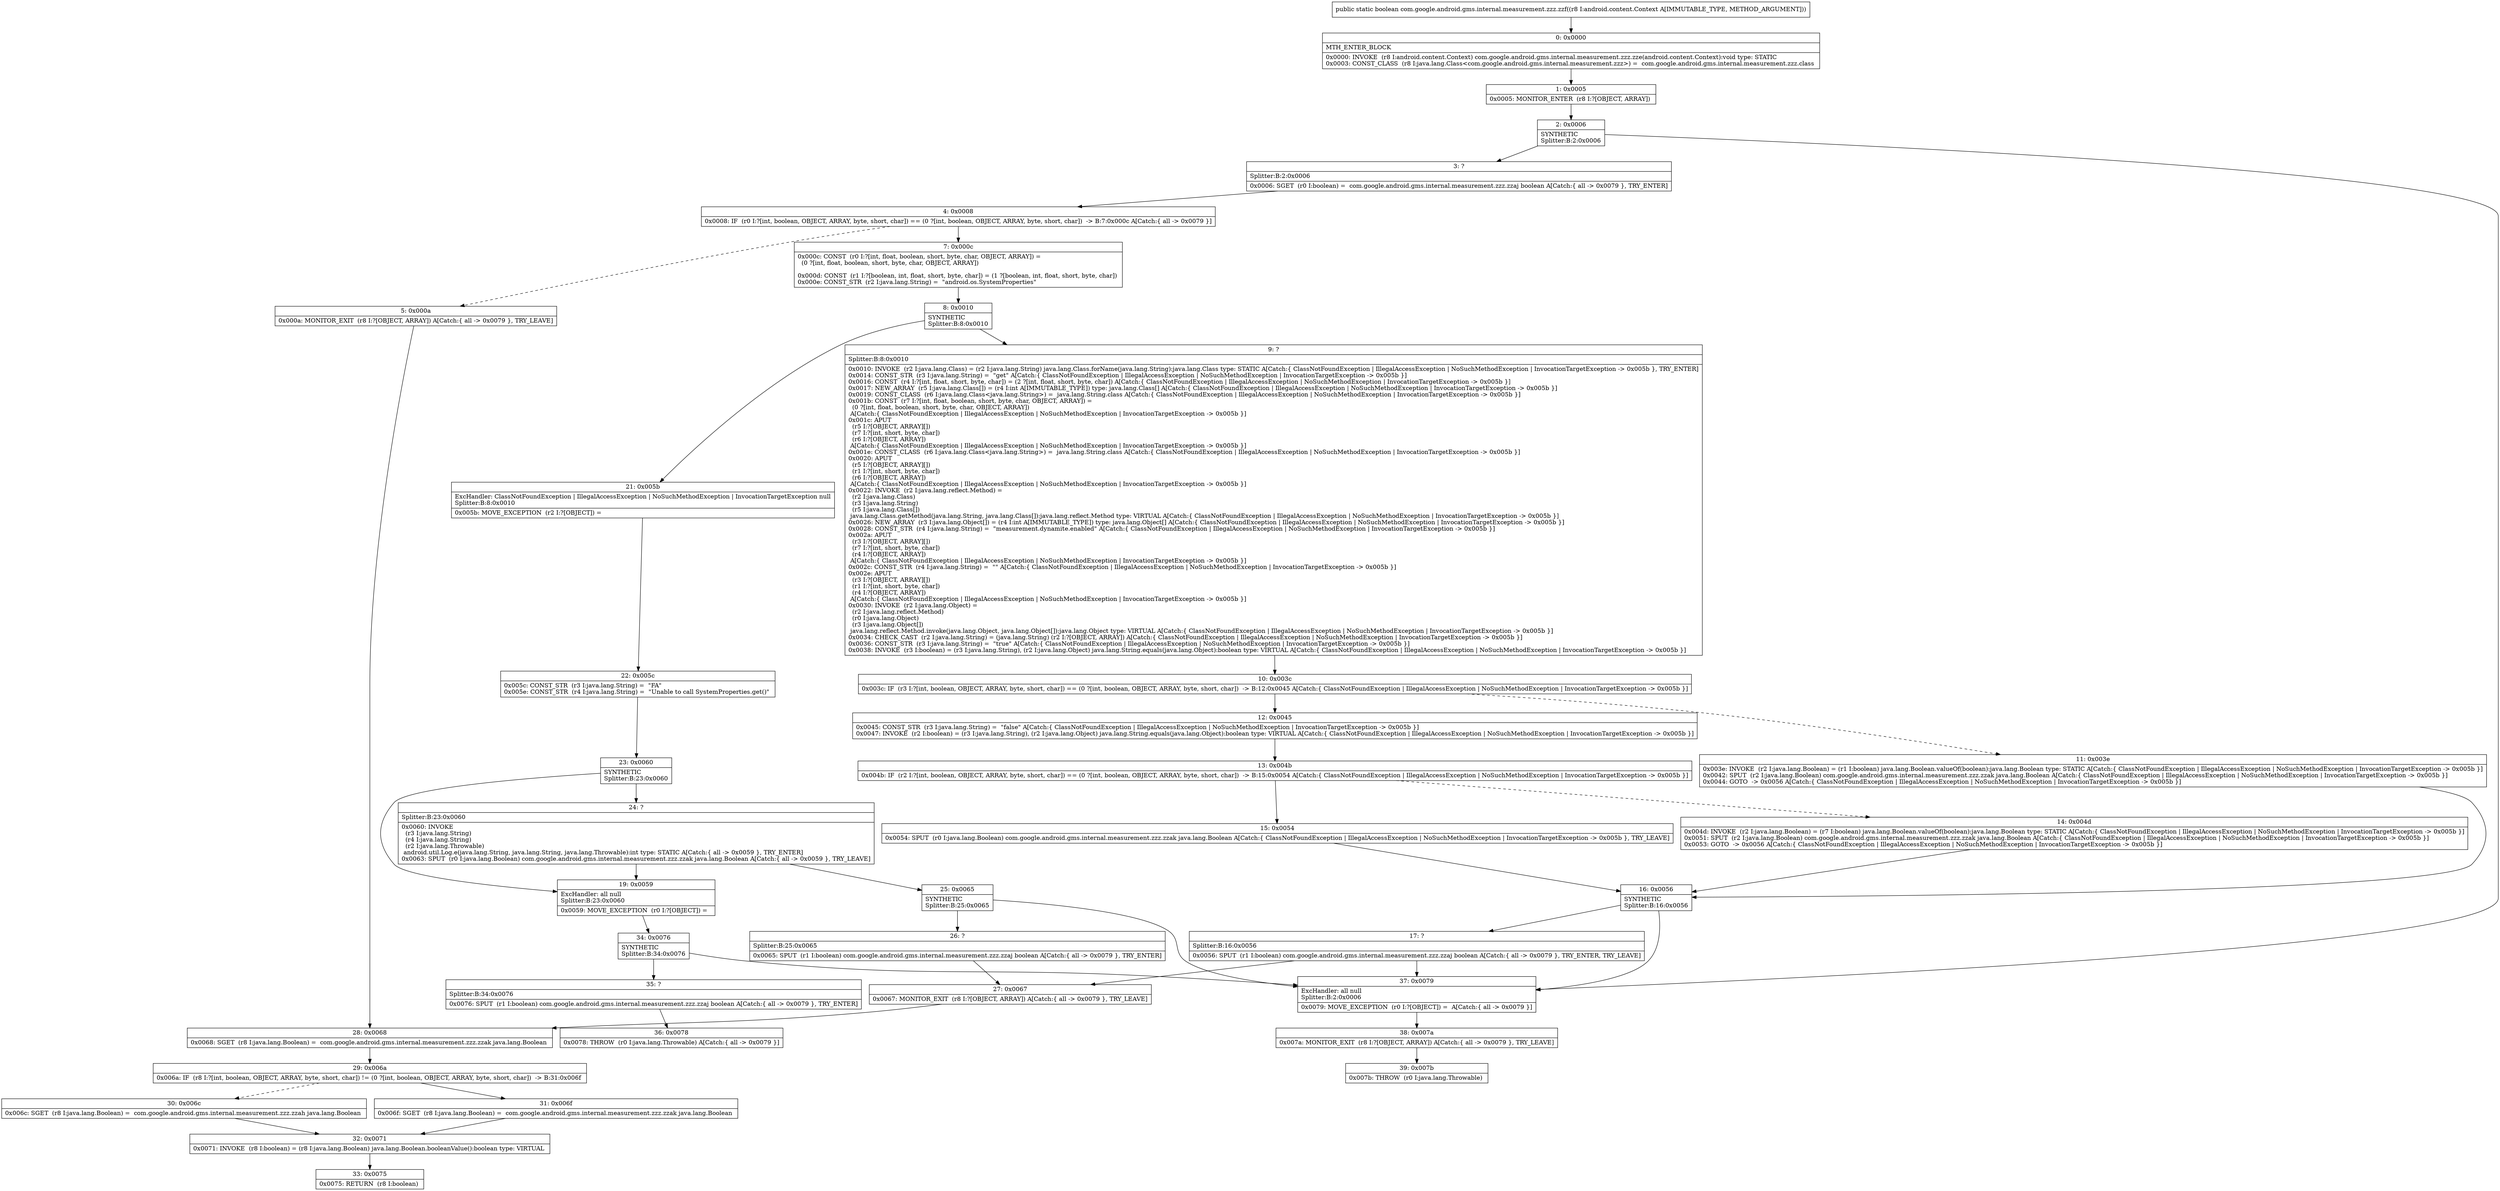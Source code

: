 digraph "CFG forcom.google.android.gms.internal.measurement.zzz.zzf(Landroid\/content\/Context;)Z" {
Node_0 [shape=record,label="{0\:\ 0x0000|MTH_ENTER_BLOCK\l|0x0000: INVOKE  (r8 I:android.content.Context) com.google.android.gms.internal.measurement.zzz.zze(android.content.Context):void type: STATIC \l0x0003: CONST_CLASS  (r8 I:java.lang.Class\<com.google.android.gms.internal.measurement.zzz\>) =  com.google.android.gms.internal.measurement.zzz.class \l}"];
Node_1 [shape=record,label="{1\:\ 0x0005|0x0005: MONITOR_ENTER  (r8 I:?[OBJECT, ARRAY]) \l}"];
Node_2 [shape=record,label="{2\:\ 0x0006|SYNTHETIC\lSplitter:B:2:0x0006\l}"];
Node_3 [shape=record,label="{3\:\ ?|Splitter:B:2:0x0006\l|0x0006: SGET  (r0 I:boolean) =  com.google.android.gms.internal.measurement.zzz.zzaj boolean A[Catch:\{ all \-\> 0x0079 \}, TRY_ENTER]\l}"];
Node_4 [shape=record,label="{4\:\ 0x0008|0x0008: IF  (r0 I:?[int, boolean, OBJECT, ARRAY, byte, short, char]) == (0 ?[int, boolean, OBJECT, ARRAY, byte, short, char])  \-\> B:7:0x000c A[Catch:\{ all \-\> 0x0079 \}]\l}"];
Node_5 [shape=record,label="{5\:\ 0x000a|0x000a: MONITOR_EXIT  (r8 I:?[OBJECT, ARRAY]) A[Catch:\{ all \-\> 0x0079 \}, TRY_LEAVE]\l}"];
Node_7 [shape=record,label="{7\:\ 0x000c|0x000c: CONST  (r0 I:?[int, float, boolean, short, byte, char, OBJECT, ARRAY]) = \l  (0 ?[int, float, boolean, short, byte, char, OBJECT, ARRAY])\l \l0x000d: CONST  (r1 I:?[boolean, int, float, short, byte, char]) = (1 ?[boolean, int, float, short, byte, char]) \l0x000e: CONST_STR  (r2 I:java.lang.String) =  \"android.os.SystemProperties\" \l}"];
Node_8 [shape=record,label="{8\:\ 0x0010|SYNTHETIC\lSplitter:B:8:0x0010\l}"];
Node_9 [shape=record,label="{9\:\ ?|Splitter:B:8:0x0010\l|0x0010: INVOKE  (r2 I:java.lang.Class) = (r2 I:java.lang.String) java.lang.Class.forName(java.lang.String):java.lang.Class type: STATIC A[Catch:\{ ClassNotFoundException \| IllegalAccessException \| NoSuchMethodException \| InvocationTargetException \-\> 0x005b \}, TRY_ENTER]\l0x0014: CONST_STR  (r3 I:java.lang.String) =  \"get\" A[Catch:\{ ClassNotFoundException \| IllegalAccessException \| NoSuchMethodException \| InvocationTargetException \-\> 0x005b \}]\l0x0016: CONST  (r4 I:?[int, float, short, byte, char]) = (2 ?[int, float, short, byte, char]) A[Catch:\{ ClassNotFoundException \| IllegalAccessException \| NoSuchMethodException \| InvocationTargetException \-\> 0x005b \}]\l0x0017: NEW_ARRAY  (r5 I:java.lang.Class[]) = (r4 I:int A[IMMUTABLE_TYPE]) type: java.lang.Class[] A[Catch:\{ ClassNotFoundException \| IllegalAccessException \| NoSuchMethodException \| InvocationTargetException \-\> 0x005b \}]\l0x0019: CONST_CLASS  (r6 I:java.lang.Class\<java.lang.String\>) =  java.lang.String.class A[Catch:\{ ClassNotFoundException \| IllegalAccessException \| NoSuchMethodException \| InvocationTargetException \-\> 0x005b \}]\l0x001b: CONST  (r7 I:?[int, float, boolean, short, byte, char, OBJECT, ARRAY]) = \l  (0 ?[int, float, boolean, short, byte, char, OBJECT, ARRAY])\l A[Catch:\{ ClassNotFoundException \| IllegalAccessException \| NoSuchMethodException \| InvocationTargetException \-\> 0x005b \}]\l0x001c: APUT  \l  (r5 I:?[OBJECT, ARRAY][])\l  (r7 I:?[int, short, byte, char])\l  (r6 I:?[OBJECT, ARRAY])\l A[Catch:\{ ClassNotFoundException \| IllegalAccessException \| NoSuchMethodException \| InvocationTargetException \-\> 0x005b \}]\l0x001e: CONST_CLASS  (r6 I:java.lang.Class\<java.lang.String\>) =  java.lang.String.class A[Catch:\{ ClassNotFoundException \| IllegalAccessException \| NoSuchMethodException \| InvocationTargetException \-\> 0x005b \}]\l0x0020: APUT  \l  (r5 I:?[OBJECT, ARRAY][])\l  (r1 I:?[int, short, byte, char])\l  (r6 I:?[OBJECT, ARRAY])\l A[Catch:\{ ClassNotFoundException \| IllegalAccessException \| NoSuchMethodException \| InvocationTargetException \-\> 0x005b \}]\l0x0022: INVOKE  (r2 I:java.lang.reflect.Method) = \l  (r2 I:java.lang.Class)\l  (r3 I:java.lang.String)\l  (r5 I:java.lang.Class[])\l java.lang.Class.getMethod(java.lang.String, java.lang.Class[]):java.lang.reflect.Method type: VIRTUAL A[Catch:\{ ClassNotFoundException \| IllegalAccessException \| NoSuchMethodException \| InvocationTargetException \-\> 0x005b \}]\l0x0026: NEW_ARRAY  (r3 I:java.lang.Object[]) = (r4 I:int A[IMMUTABLE_TYPE]) type: java.lang.Object[] A[Catch:\{ ClassNotFoundException \| IllegalAccessException \| NoSuchMethodException \| InvocationTargetException \-\> 0x005b \}]\l0x0028: CONST_STR  (r4 I:java.lang.String) =  \"measurement.dynamite.enabled\" A[Catch:\{ ClassNotFoundException \| IllegalAccessException \| NoSuchMethodException \| InvocationTargetException \-\> 0x005b \}]\l0x002a: APUT  \l  (r3 I:?[OBJECT, ARRAY][])\l  (r7 I:?[int, short, byte, char])\l  (r4 I:?[OBJECT, ARRAY])\l A[Catch:\{ ClassNotFoundException \| IllegalAccessException \| NoSuchMethodException \| InvocationTargetException \-\> 0x005b \}]\l0x002c: CONST_STR  (r4 I:java.lang.String) =  \"\" A[Catch:\{ ClassNotFoundException \| IllegalAccessException \| NoSuchMethodException \| InvocationTargetException \-\> 0x005b \}]\l0x002e: APUT  \l  (r3 I:?[OBJECT, ARRAY][])\l  (r1 I:?[int, short, byte, char])\l  (r4 I:?[OBJECT, ARRAY])\l A[Catch:\{ ClassNotFoundException \| IllegalAccessException \| NoSuchMethodException \| InvocationTargetException \-\> 0x005b \}]\l0x0030: INVOKE  (r2 I:java.lang.Object) = \l  (r2 I:java.lang.reflect.Method)\l  (r0 I:java.lang.Object)\l  (r3 I:java.lang.Object[])\l java.lang.reflect.Method.invoke(java.lang.Object, java.lang.Object[]):java.lang.Object type: VIRTUAL A[Catch:\{ ClassNotFoundException \| IllegalAccessException \| NoSuchMethodException \| InvocationTargetException \-\> 0x005b \}]\l0x0034: CHECK_CAST  (r2 I:java.lang.String) = (java.lang.String) (r2 I:?[OBJECT, ARRAY]) A[Catch:\{ ClassNotFoundException \| IllegalAccessException \| NoSuchMethodException \| InvocationTargetException \-\> 0x005b \}]\l0x0036: CONST_STR  (r3 I:java.lang.String) =  \"true\" A[Catch:\{ ClassNotFoundException \| IllegalAccessException \| NoSuchMethodException \| InvocationTargetException \-\> 0x005b \}]\l0x0038: INVOKE  (r3 I:boolean) = (r3 I:java.lang.String), (r2 I:java.lang.Object) java.lang.String.equals(java.lang.Object):boolean type: VIRTUAL A[Catch:\{ ClassNotFoundException \| IllegalAccessException \| NoSuchMethodException \| InvocationTargetException \-\> 0x005b \}]\l}"];
Node_10 [shape=record,label="{10\:\ 0x003c|0x003c: IF  (r3 I:?[int, boolean, OBJECT, ARRAY, byte, short, char]) == (0 ?[int, boolean, OBJECT, ARRAY, byte, short, char])  \-\> B:12:0x0045 A[Catch:\{ ClassNotFoundException \| IllegalAccessException \| NoSuchMethodException \| InvocationTargetException \-\> 0x005b \}]\l}"];
Node_11 [shape=record,label="{11\:\ 0x003e|0x003e: INVOKE  (r2 I:java.lang.Boolean) = (r1 I:boolean) java.lang.Boolean.valueOf(boolean):java.lang.Boolean type: STATIC A[Catch:\{ ClassNotFoundException \| IllegalAccessException \| NoSuchMethodException \| InvocationTargetException \-\> 0x005b \}]\l0x0042: SPUT  (r2 I:java.lang.Boolean) com.google.android.gms.internal.measurement.zzz.zzak java.lang.Boolean A[Catch:\{ ClassNotFoundException \| IllegalAccessException \| NoSuchMethodException \| InvocationTargetException \-\> 0x005b \}]\l0x0044: GOTO  \-\> 0x0056 A[Catch:\{ ClassNotFoundException \| IllegalAccessException \| NoSuchMethodException \| InvocationTargetException \-\> 0x005b \}]\l}"];
Node_12 [shape=record,label="{12\:\ 0x0045|0x0045: CONST_STR  (r3 I:java.lang.String) =  \"false\" A[Catch:\{ ClassNotFoundException \| IllegalAccessException \| NoSuchMethodException \| InvocationTargetException \-\> 0x005b \}]\l0x0047: INVOKE  (r2 I:boolean) = (r3 I:java.lang.String), (r2 I:java.lang.Object) java.lang.String.equals(java.lang.Object):boolean type: VIRTUAL A[Catch:\{ ClassNotFoundException \| IllegalAccessException \| NoSuchMethodException \| InvocationTargetException \-\> 0x005b \}]\l}"];
Node_13 [shape=record,label="{13\:\ 0x004b|0x004b: IF  (r2 I:?[int, boolean, OBJECT, ARRAY, byte, short, char]) == (0 ?[int, boolean, OBJECT, ARRAY, byte, short, char])  \-\> B:15:0x0054 A[Catch:\{ ClassNotFoundException \| IllegalAccessException \| NoSuchMethodException \| InvocationTargetException \-\> 0x005b \}]\l}"];
Node_14 [shape=record,label="{14\:\ 0x004d|0x004d: INVOKE  (r2 I:java.lang.Boolean) = (r7 I:boolean) java.lang.Boolean.valueOf(boolean):java.lang.Boolean type: STATIC A[Catch:\{ ClassNotFoundException \| IllegalAccessException \| NoSuchMethodException \| InvocationTargetException \-\> 0x005b \}]\l0x0051: SPUT  (r2 I:java.lang.Boolean) com.google.android.gms.internal.measurement.zzz.zzak java.lang.Boolean A[Catch:\{ ClassNotFoundException \| IllegalAccessException \| NoSuchMethodException \| InvocationTargetException \-\> 0x005b \}]\l0x0053: GOTO  \-\> 0x0056 A[Catch:\{ ClassNotFoundException \| IllegalAccessException \| NoSuchMethodException \| InvocationTargetException \-\> 0x005b \}]\l}"];
Node_15 [shape=record,label="{15\:\ 0x0054|0x0054: SPUT  (r0 I:java.lang.Boolean) com.google.android.gms.internal.measurement.zzz.zzak java.lang.Boolean A[Catch:\{ ClassNotFoundException \| IllegalAccessException \| NoSuchMethodException \| InvocationTargetException \-\> 0x005b \}, TRY_LEAVE]\l}"];
Node_16 [shape=record,label="{16\:\ 0x0056|SYNTHETIC\lSplitter:B:16:0x0056\l}"];
Node_17 [shape=record,label="{17\:\ ?|Splitter:B:16:0x0056\l|0x0056: SPUT  (r1 I:boolean) com.google.android.gms.internal.measurement.zzz.zzaj boolean A[Catch:\{ all \-\> 0x0079 \}, TRY_ENTER, TRY_LEAVE]\l}"];
Node_19 [shape=record,label="{19\:\ 0x0059|ExcHandler: all null\lSplitter:B:23:0x0060\l|0x0059: MOVE_EXCEPTION  (r0 I:?[OBJECT]) =  \l}"];
Node_21 [shape=record,label="{21\:\ 0x005b|ExcHandler: ClassNotFoundException \| IllegalAccessException \| NoSuchMethodException \| InvocationTargetException null\lSplitter:B:8:0x0010\l|0x005b: MOVE_EXCEPTION  (r2 I:?[OBJECT]) =  \l}"];
Node_22 [shape=record,label="{22\:\ 0x005c|0x005c: CONST_STR  (r3 I:java.lang.String) =  \"FA\" \l0x005e: CONST_STR  (r4 I:java.lang.String) =  \"Unable to call SystemProperties.get()\" \l}"];
Node_23 [shape=record,label="{23\:\ 0x0060|SYNTHETIC\lSplitter:B:23:0x0060\l}"];
Node_24 [shape=record,label="{24\:\ ?|Splitter:B:23:0x0060\l|0x0060: INVOKE  \l  (r3 I:java.lang.String)\l  (r4 I:java.lang.String)\l  (r2 I:java.lang.Throwable)\l android.util.Log.e(java.lang.String, java.lang.String, java.lang.Throwable):int type: STATIC A[Catch:\{ all \-\> 0x0059 \}, TRY_ENTER]\l0x0063: SPUT  (r0 I:java.lang.Boolean) com.google.android.gms.internal.measurement.zzz.zzak java.lang.Boolean A[Catch:\{ all \-\> 0x0059 \}, TRY_LEAVE]\l}"];
Node_25 [shape=record,label="{25\:\ 0x0065|SYNTHETIC\lSplitter:B:25:0x0065\l}"];
Node_26 [shape=record,label="{26\:\ ?|Splitter:B:25:0x0065\l|0x0065: SPUT  (r1 I:boolean) com.google.android.gms.internal.measurement.zzz.zzaj boolean A[Catch:\{ all \-\> 0x0079 \}, TRY_ENTER]\l}"];
Node_27 [shape=record,label="{27\:\ 0x0067|0x0067: MONITOR_EXIT  (r8 I:?[OBJECT, ARRAY]) A[Catch:\{ all \-\> 0x0079 \}, TRY_LEAVE]\l}"];
Node_28 [shape=record,label="{28\:\ 0x0068|0x0068: SGET  (r8 I:java.lang.Boolean) =  com.google.android.gms.internal.measurement.zzz.zzak java.lang.Boolean \l}"];
Node_29 [shape=record,label="{29\:\ 0x006a|0x006a: IF  (r8 I:?[int, boolean, OBJECT, ARRAY, byte, short, char]) != (0 ?[int, boolean, OBJECT, ARRAY, byte, short, char])  \-\> B:31:0x006f \l}"];
Node_30 [shape=record,label="{30\:\ 0x006c|0x006c: SGET  (r8 I:java.lang.Boolean) =  com.google.android.gms.internal.measurement.zzz.zzah java.lang.Boolean \l}"];
Node_31 [shape=record,label="{31\:\ 0x006f|0x006f: SGET  (r8 I:java.lang.Boolean) =  com.google.android.gms.internal.measurement.zzz.zzak java.lang.Boolean \l}"];
Node_32 [shape=record,label="{32\:\ 0x0071|0x0071: INVOKE  (r8 I:boolean) = (r8 I:java.lang.Boolean) java.lang.Boolean.booleanValue():boolean type: VIRTUAL \l}"];
Node_33 [shape=record,label="{33\:\ 0x0075|0x0075: RETURN  (r8 I:boolean) \l}"];
Node_34 [shape=record,label="{34\:\ 0x0076|SYNTHETIC\lSplitter:B:34:0x0076\l}"];
Node_35 [shape=record,label="{35\:\ ?|Splitter:B:34:0x0076\l|0x0076: SPUT  (r1 I:boolean) com.google.android.gms.internal.measurement.zzz.zzaj boolean A[Catch:\{ all \-\> 0x0079 \}, TRY_ENTER]\l}"];
Node_36 [shape=record,label="{36\:\ 0x0078|0x0078: THROW  (r0 I:java.lang.Throwable) A[Catch:\{ all \-\> 0x0079 \}]\l}"];
Node_37 [shape=record,label="{37\:\ 0x0079|ExcHandler: all null\lSplitter:B:2:0x0006\l|0x0079: MOVE_EXCEPTION  (r0 I:?[OBJECT]) =  A[Catch:\{ all \-\> 0x0079 \}]\l}"];
Node_38 [shape=record,label="{38\:\ 0x007a|0x007a: MONITOR_EXIT  (r8 I:?[OBJECT, ARRAY]) A[Catch:\{ all \-\> 0x0079 \}, TRY_LEAVE]\l}"];
Node_39 [shape=record,label="{39\:\ 0x007b|0x007b: THROW  (r0 I:java.lang.Throwable) \l}"];
MethodNode[shape=record,label="{public static boolean com.google.android.gms.internal.measurement.zzz.zzf((r8 I:android.content.Context A[IMMUTABLE_TYPE, METHOD_ARGUMENT])) }"];
MethodNode -> Node_0;
Node_0 -> Node_1;
Node_1 -> Node_2;
Node_2 -> Node_3;
Node_2 -> Node_37;
Node_3 -> Node_4;
Node_4 -> Node_5[style=dashed];
Node_4 -> Node_7;
Node_5 -> Node_28;
Node_7 -> Node_8;
Node_8 -> Node_9;
Node_8 -> Node_21;
Node_9 -> Node_10;
Node_10 -> Node_11[style=dashed];
Node_10 -> Node_12;
Node_11 -> Node_16;
Node_12 -> Node_13;
Node_13 -> Node_14[style=dashed];
Node_13 -> Node_15;
Node_14 -> Node_16;
Node_15 -> Node_16;
Node_16 -> Node_17;
Node_16 -> Node_37;
Node_17 -> Node_37;
Node_17 -> Node_27;
Node_19 -> Node_34;
Node_21 -> Node_22;
Node_22 -> Node_23;
Node_23 -> Node_24;
Node_23 -> Node_19;
Node_24 -> Node_25;
Node_24 -> Node_19;
Node_25 -> Node_26;
Node_25 -> Node_37;
Node_26 -> Node_27;
Node_27 -> Node_28;
Node_28 -> Node_29;
Node_29 -> Node_30[style=dashed];
Node_29 -> Node_31;
Node_30 -> Node_32;
Node_31 -> Node_32;
Node_32 -> Node_33;
Node_34 -> Node_35;
Node_34 -> Node_37;
Node_35 -> Node_36;
Node_37 -> Node_38;
Node_38 -> Node_39;
}

